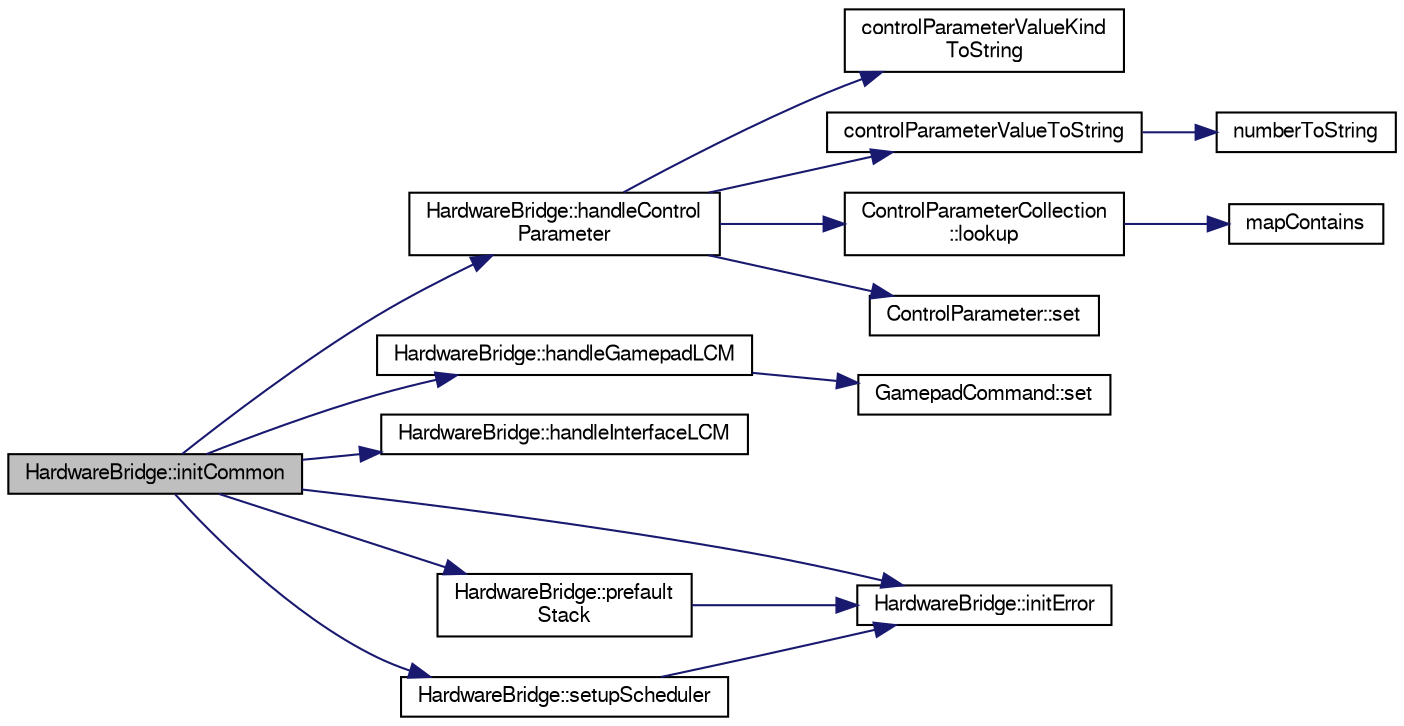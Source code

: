 digraph "HardwareBridge::initCommon"
{
  edge [fontname="FreeSans",fontsize="10",labelfontname="FreeSans",labelfontsize="10"];
  node [fontname="FreeSans",fontsize="10",shape=record];
  rankdir="LR";
  Node1 [label="HardwareBridge::initCommon",height=0.2,width=0.4,color="black", fillcolor="grey75", style="filled", fontcolor="black"];
  Node1 -> Node2 [color="midnightblue",fontsize="10",style="solid",fontname="FreeSans"];
  Node2 [label="HardwareBridge::handleControl\lParameter",height=0.2,width=0.4,color="black", fillcolor="white", style="filled",URL="$d8/dd8/class_hardware_bridge.html#aa5bd1ccd29e15e2f0ecb5b3f65795784"];
  Node2 -> Node3 [color="midnightblue",fontsize="10",style="solid",fontname="FreeSans"];
  Node3 [label="controlParameterValueKind\lToString",height=0.2,width=0.4,color="black", fillcolor="white", style="filled",URL="$d2/d01/_control_parameters_8h.html#a39a31ac35492a7e98110f7301430b5fe"];
  Node2 -> Node4 [color="midnightblue",fontsize="10",style="solid",fontname="FreeSans"];
  Node4 [label="controlParameterValueToString",height=0.2,width=0.4,color="black", fillcolor="white", style="filled",URL="$d2/d01/_control_parameters_8h.html#a845e4adacbcbd157527c891bb3fa4b74"];
  Node4 -> Node5 [color="midnightblue",fontsize="10",style="solid",fontname="FreeSans"];
  Node5 [label="numberToString",height=0.2,width=0.4,color="black", fillcolor="white", style="filled",URL="$de/df0/utilities_8h.html#acb4bfd4bd21d2af1b655d5039281ec3b"];
  Node2 -> Node6 [color="midnightblue",fontsize="10",style="solid",fontname="FreeSans"];
  Node6 [label="ControlParameterCollection\l::lookup",height=0.2,width=0.4,color="black", fillcolor="white", style="filled",URL="$dd/da1/class_control_parameter_collection.html#a9e6262aa46992ca879b50d70df030a56"];
  Node6 -> Node7 [color="midnightblue",fontsize="10",style="solid",fontname="FreeSans"];
  Node7 [label="mapContains",height=0.2,width=0.4,color="black", fillcolor="white", style="filled",URL="$de/df0/utilities_8h.html#a8ee36d7e1f86b7307f0e0aef157237a7"];
  Node2 -> Node8 [color="midnightblue",fontsize="10",style="solid",fontname="FreeSans"];
  Node8 [label="ControlParameter::set",height=0.2,width=0.4,color="black", fillcolor="white", style="filled",URL="$da/d98/class_control_parameter.html#ac508d1f24bf918c65d717f5389553e83"];
  Node1 -> Node9 [color="midnightblue",fontsize="10",style="solid",fontname="FreeSans"];
  Node9 [label="HardwareBridge::handleGamepadLCM",height=0.2,width=0.4,color="black", fillcolor="white", style="filled",URL="$d8/dd8/class_hardware_bridge.html#ae6905c9dcc7d67badb4bcd79ef6f62a1"];
  Node9 -> Node10 [color="midnightblue",fontsize="10",style="solid",fontname="FreeSans"];
  Node10 [label="GamepadCommand::set",height=0.2,width=0.4,color="black", fillcolor="white", style="filled",URL="$d4/d51/struct_gamepad_command.html#ae4c2dcd871479b0a41b942736a2698a3"];
  Node1 -> Node11 [color="midnightblue",fontsize="10",style="solid",fontname="FreeSans"];
  Node11 [label="HardwareBridge::handleInterfaceLCM",height=0.2,width=0.4,color="black", fillcolor="white", style="filled",URL="$d8/dd8/class_hardware_bridge.html#aa6d23f7fccce82cb3a351dd48c4433be"];
  Node1 -> Node12 [color="midnightblue",fontsize="10",style="solid",fontname="FreeSans"];
  Node12 [label="HardwareBridge::initError",height=0.2,width=0.4,color="black", fillcolor="white", style="filled",URL="$d8/dd8/class_hardware_bridge.html#a92eb174542c2885280ad77c257d887b8"];
  Node1 -> Node13 [color="midnightblue",fontsize="10",style="solid",fontname="FreeSans"];
  Node13 [label="HardwareBridge::prefault\lStack",height=0.2,width=0.4,color="black", fillcolor="white", style="filled",URL="$d8/dd8/class_hardware_bridge.html#abbe4b85c2153d1c4f9718b678587cc7b"];
  Node13 -> Node12 [color="midnightblue",fontsize="10",style="solid",fontname="FreeSans"];
  Node1 -> Node14 [color="midnightblue",fontsize="10",style="solid",fontname="FreeSans"];
  Node14 [label="HardwareBridge::setupScheduler",height=0.2,width=0.4,color="black", fillcolor="white", style="filled",URL="$d8/dd8/class_hardware_bridge.html#a6b4e33274b7f6f1a78987d9b5480f9b5"];
  Node14 -> Node12 [color="midnightblue",fontsize="10",style="solid",fontname="FreeSans"];
}
